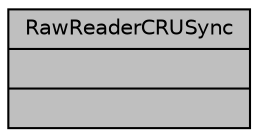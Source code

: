digraph "RawReaderCRUSync"
{
 // INTERACTIVE_SVG=YES
  bgcolor="transparent";
  edge [fontname="Helvetica",fontsize="10",labelfontname="Helvetica",labelfontsize="10"];
  node [fontname="Helvetica",fontsize="10",shape=record];
  Node1 [label="{RawReaderCRUSync\n||}",height=0.2,width=0.4,color="black", fillcolor="grey75", style="filled", fontcolor="black"];
}
